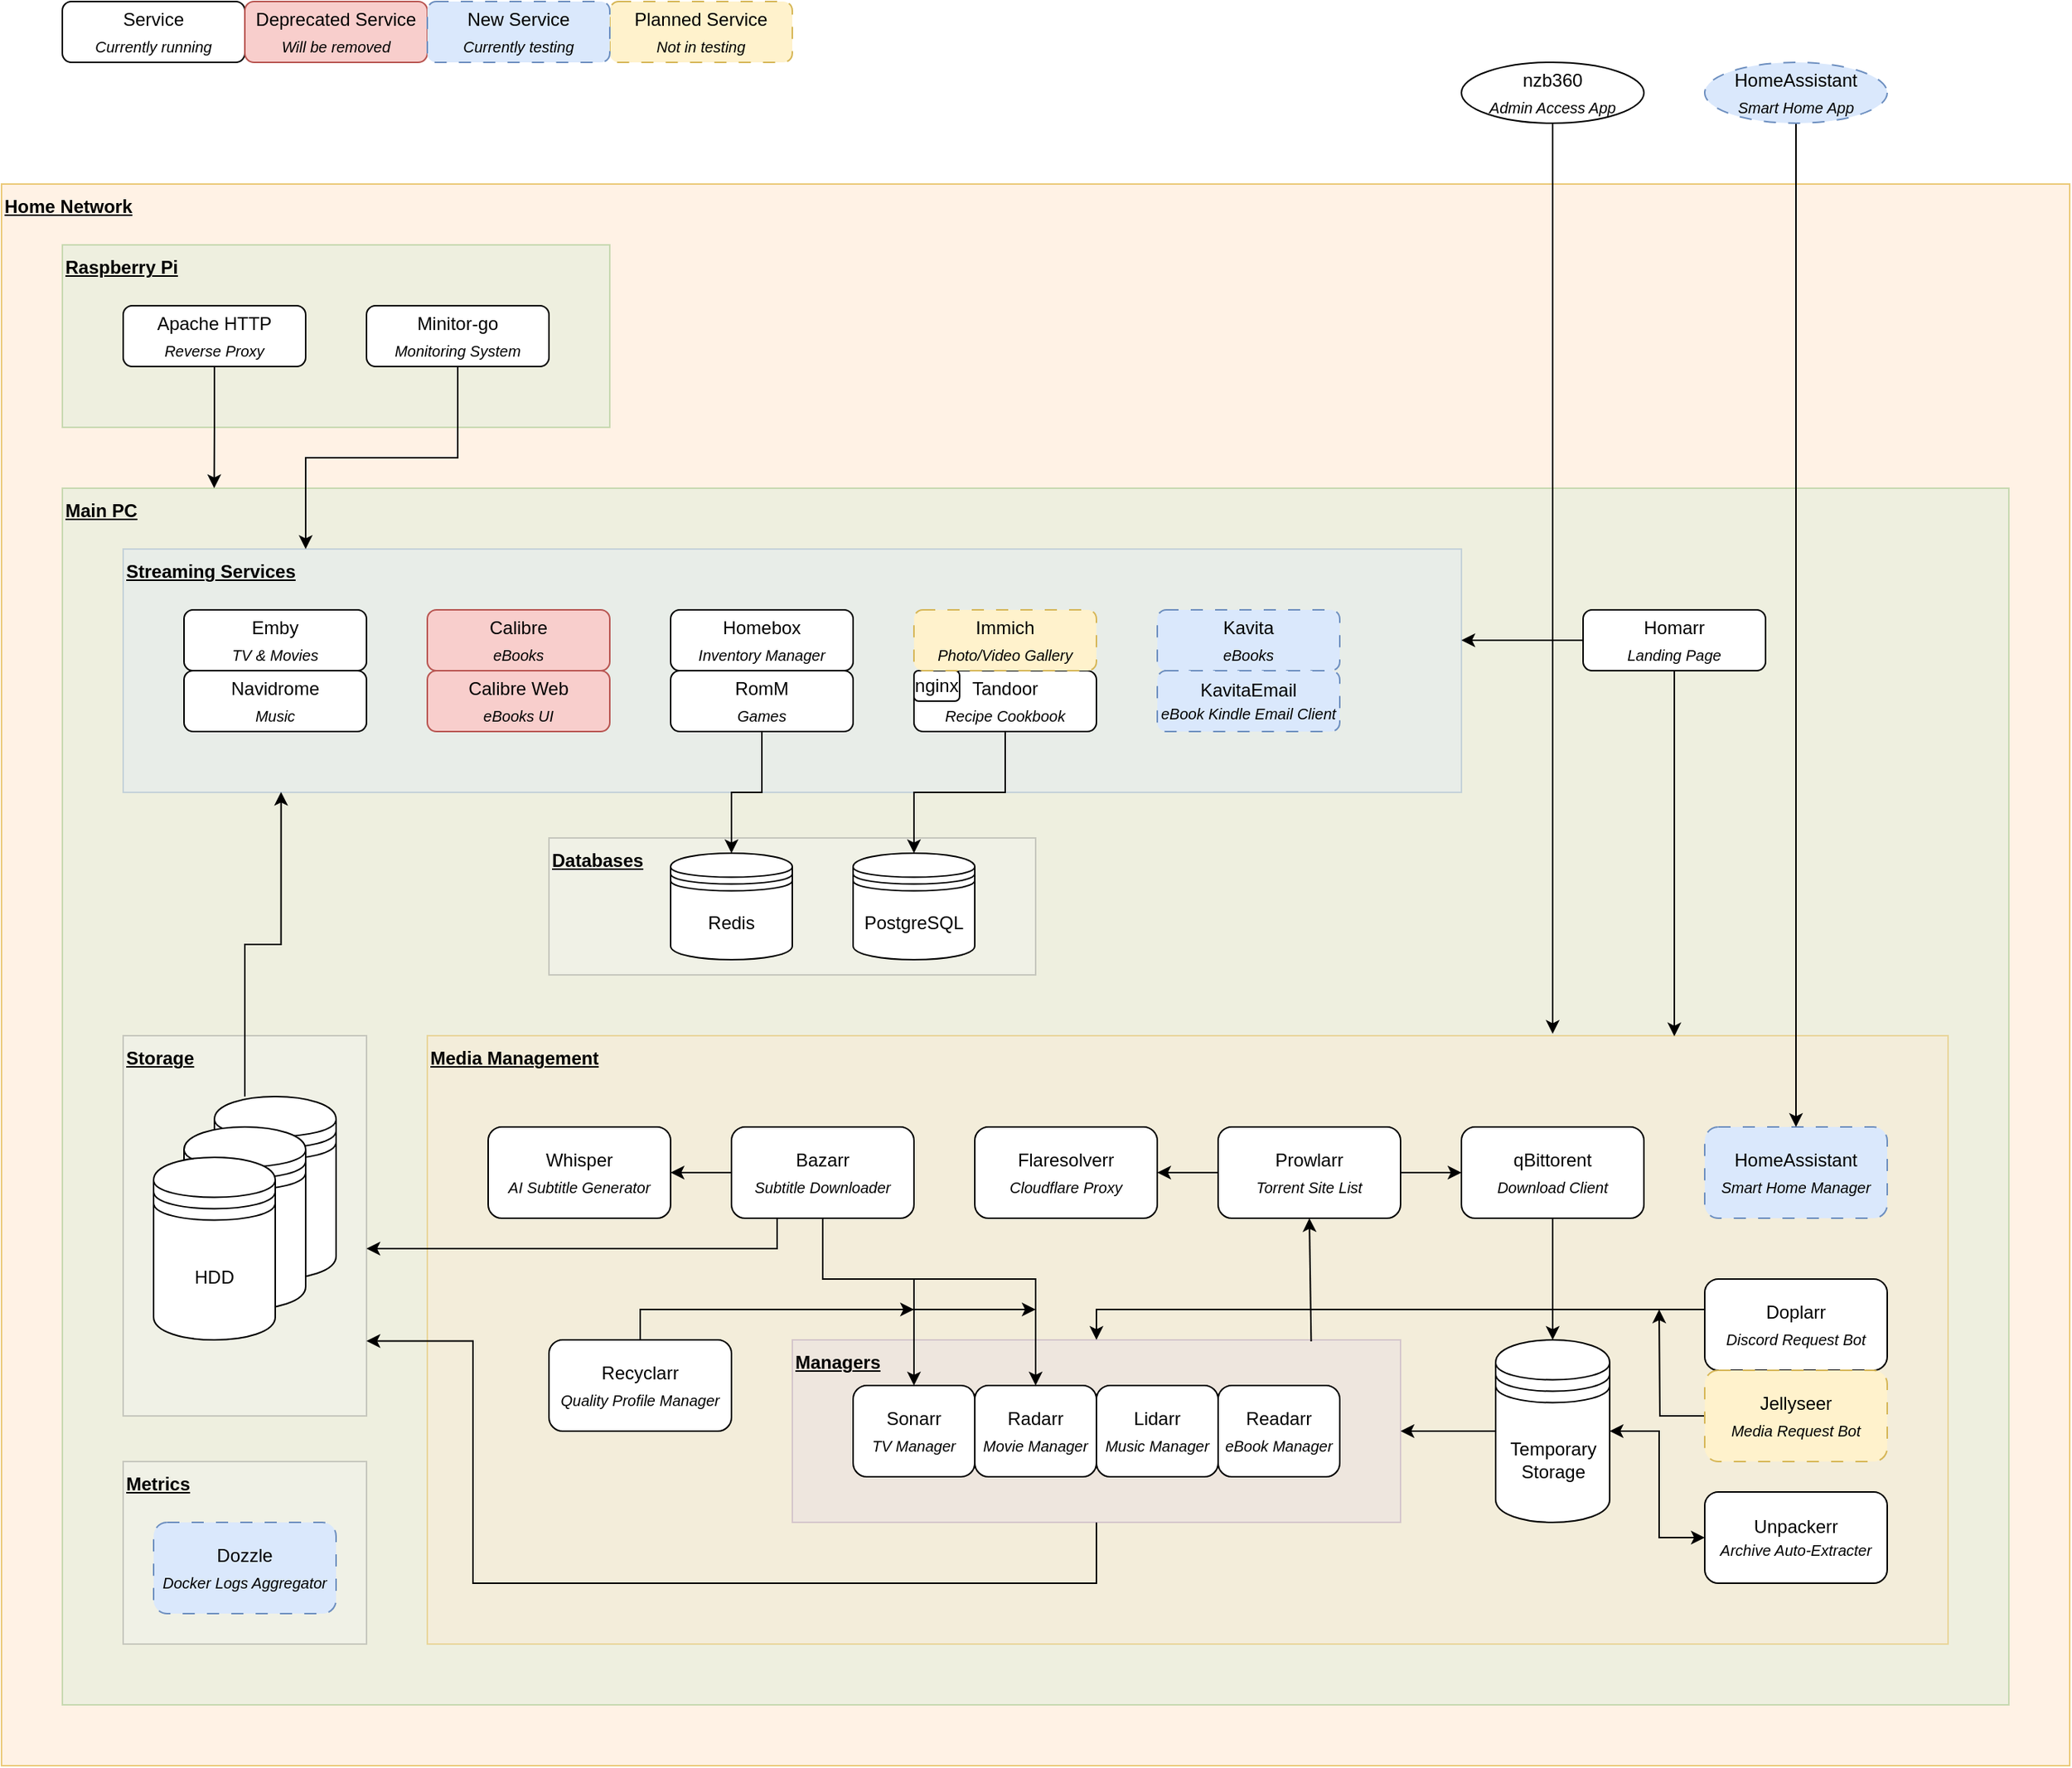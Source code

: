 <mxfile version="22.1.4" type="device">
  <diagram name="Page-1" id="pc7IyndSCSYQQamvQ25E">
    <mxGraphModel dx="1434" dy="746" grid="1" gridSize="10" guides="1" tooltips="1" connect="1" arrows="1" fold="1" page="1" pageScale="1" pageWidth="1169" pageHeight="827" math="0" shadow="0">
      <root>
        <mxCell id="0" />
        <mxCell id="1" parent="0" />
        <mxCell id="ByP5D_G1rsHgrG0Wdw6j-28" value="" style="rounded=0;whiteSpace=wrap;html=1;fillColor=#ffe6cc;strokeColor=#d79b00;opacity=50;" parent="1" vertex="1">
          <mxGeometry x="40" y="120" width="1360" height="1040" as="geometry" />
        </mxCell>
        <mxCell id="ByP5D_G1rsHgrG0Wdw6j-15" value="" style="rounded=0;whiteSpace=wrap;html=1;opacity=40;fillColor=#d5e8d4;strokeColor=#82b366;" parent="1" vertex="1">
          <mxGeometry x="80" y="160" width="360" height="120" as="geometry" />
        </mxCell>
        <mxCell id="6X1RMtc413aK-zR1KFE_-30" value="" style="rounded=0;whiteSpace=wrap;html=1;fillColor=#d5e8d4;strokeColor=#82b366;opacity=40;" parent="1" vertex="1">
          <mxGeometry x="80" y="320" width="1280" height="800" as="geometry" />
        </mxCell>
        <mxCell id="oyaQrTRKLkGkAWCvTF3D-21" value="" style="rounded=0;whiteSpace=wrap;html=1;fillColor=#f5f5f5;fontColor=#333333;strokeColor=#666666;opacity=30;" parent="1" vertex="1">
          <mxGeometry x="120" y="680" width="160" height="250" as="geometry" />
        </mxCell>
        <mxCell id="oyaQrTRKLkGkAWCvTF3D-25" style="edgeStyle=orthogonalEdgeStyle;rounded=0;orthogonalLoop=1;jettySize=auto;html=1;exitX=0.25;exitY=0;exitDx=0;exitDy=0;entryX=0.118;entryY=0.998;entryDx=0;entryDy=0;exitPerimeter=0;entryPerimeter=0;" parent="1" source="oyaQrTRKLkGkAWCvTF3D-23" target="nFLrENYFJLQG_o7xyKyQ-1" edge="1">
          <mxGeometry relative="1" as="geometry" />
        </mxCell>
        <mxCell id="oyaQrTRKLkGkAWCvTF3D-23" value="" style="shape=datastore;whiteSpace=wrap;html=1;" parent="1" vertex="1">
          <mxGeometry x="180" y="720" width="80" height="120" as="geometry" />
        </mxCell>
        <mxCell id="oyaQrTRKLkGkAWCvTF3D-17" value="" style="shape=datastore;whiteSpace=wrap;html=1;" parent="1" vertex="1">
          <mxGeometry x="160" y="740" width="80" height="120" as="geometry" />
        </mxCell>
        <mxCell id="6X1RMtc413aK-zR1KFE_-32" value="" style="rounded=0;whiteSpace=wrap;html=1;fillColor=#ffe6cc;strokeColor=#d79b00;opacity=30;" parent="1" vertex="1">
          <mxGeometry x="320" y="680" width="1000" height="400" as="geometry" />
        </mxCell>
        <mxCell id="nFLrENYFJLQG_o7xyKyQ-1" value="" style="rounded=0;whiteSpace=wrap;html=1;fillColor=#dae8fc;strokeColor=#6c8ebf;fillStyle=auto;gradientColor=none;opacity=30;glass=0;" parent="1" vertex="1">
          <mxGeometry x="120" y="360" width="880" height="160" as="geometry" />
        </mxCell>
        <mxCell id="0rjydeuM3OXjqDoLz8A_-2" value="Navidrome&lt;br&gt;&lt;sub&gt;&lt;i&gt;Music&lt;/i&gt;&lt;/sub&gt;" style="rounded=1;whiteSpace=wrap;html=1;" parent="1" vertex="1">
          <mxGeometry x="160" y="440" width="120" height="40" as="geometry" />
        </mxCell>
        <mxCell id="0rjydeuM3OXjqDoLz8A_-3" value="Kavita&lt;br&gt;&lt;sub&gt;&lt;i&gt;eBooks&lt;/i&gt;&lt;/sub&gt;" style="rounded=1;whiteSpace=wrap;html=1;dashed=1;dashPattern=8 8;fillColor=#dae8fc;strokeColor=#6c8ebf;" parent="1" vertex="1">
          <mxGeometry x="800" y="400" width="120" height="40" as="geometry" />
        </mxCell>
        <mxCell id="0rjydeuM3OXjqDoLz8A_-4" value="Emby&lt;br&gt;&lt;i&gt;&lt;sub&gt;TV &amp;amp; Movies&lt;/sub&gt;&lt;/i&gt;" style="rounded=1;whiteSpace=wrap;html=1;" parent="1" vertex="1">
          <mxGeometry x="160" y="400" width="120" height="40" as="geometry" />
        </mxCell>
        <mxCell id="0rjydeuM3OXjqDoLz8A_-5" value="RomM&lt;br&gt;&lt;sub&gt;&lt;i&gt;Games&lt;/i&gt;&lt;/sub&gt;" style="rounded=1;whiteSpace=wrap;html=1;" parent="1" vertex="1">
          <mxGeometry x="480" y="440" width="120" height="40" as="geometry" />
        </mxCell>
        <mxCell id="nFLrENYFJLQG_o7xyKyQ-4" value="&lt;u&gt;&lt;b&gt;Streaming Services&lt;/b&gt;&lt;/u&gt;" style="text;html=1;strokeColor=none;fillColor=none;align=left;verticalAlign=middle;whiteSpace=wrap;rounded=0;" parent="1" vertex="1">
          <mxGeometry x="120" y="360" width="120" height="30" as="geometry" />
        </mxCell>
        <mxCell id="oyaQrTRKLkGkAWCvTF3D-28" style="edgeStyle=orthogonalEdgeStyle;rounded=0;orthogonalLoop=1;jettySize=auto;html=1;exitX=0.5;exitY=1;exitDx=0;exitDy=0;entryX=1;entryY=0.803;entryDx=0;entryDy=0;entryPerimeter=0;" parent="1" source="oyaQrTRKLkGkAWCvTF3D-5" target="oyaQrTRKLkGkAWCvTF3D-21" edge="1">
          <mxGeometry relative="1" as="geometry">
            <Array as="points">
              <mxPoint x="760" y="1040" />
              <mxPoint x="350" y="1040" />
              <mxPoint x="350" y="881" />
            </Array>
          </mxGeometry>
        </mxCell>
        <mxCell id="oyaQrTRKLkGkAWCvTF3D-5" value="" style="rounded=0;whiteSpace=wrap;html=1;fillColor=#e1d5e7;strokeColor=#9673a6;opacity=30;" parent="1" vertex="1">
          <mxGeometry x="560" y="880" width="400" height="120" as="geometry" />
        </mxCell>
        <mxCell id="nFLrENYFJLQG_o7xyKyQ-7" value="Sonarr&lt;br&gt;&lt;i&gt;&lt;sub&gt;TV Manager&lt;/sub&gt;&lt;/i&gt;" style="rounded=1;whiteSpace=wrap;html=1;" parent="1" vertex="1">
          <mxGeometry x="600" y="910" width="80" height="60" as="geometry" />
        </mxCell>
        <mxCell id="nFLrENYFJLQG_o7xyKyQ-8" value="Radarr&lt;br&gt;&lt;i&gt;&lt;sub&gt;Movie Manager&lt;/sub&gt;&lt;/i&gt;" style="rounded=1;whiteSpace=wrap;html=1;" parent="1" vertex="1">
          <mxGeometry x="680" y="910" width="80" height="60" as="geometry" />
        </mxCell>
        <mxCell id="nFLrENYFJLQG_o7xyKyQ-9" value="Readarr&lt;br&gt;&lt;i&gt;&lt;sub&gt;eBook Manager&lt;/sub&gt;&lt;/i&gt;" style="rounded=1;whiteSpace=wrap;html=1;" parent="1" vertex="1">
          <mxGeometry x="840" y="910" width="80" height="60" as="geometry" />
        </mxCell>
        <mxCell id="nFLrENYFJLQG_o7xyKyQ-10" value="Lidarr&lt;br&gt;&lt;sub&gt;&lt;i&gt;Music Manager&lt;/i&gt;&lt;/sub&gt;" style="rounded=1;whiteSpace=wrap;html=1;" parent="1" vertex="1">
          <mxGeometry x="760" y="910" width="80" height="60" as="geometry" />
        </mxCell>
        <mxCell id="nFLrENYFJLQG_o7xyKyQ-11" value="Bazarr&lt;br&gt;&lt;sub&gt;&lt;i&gt;Subtitle Downloader&lt;/i&gt;&lt;/sub&gt;" style="rounded=1;whiteSpace=wrap;html=1;" parent="1" vertex="1">
          <mxGeometry x="520" y="740" width="120" height="60" as="geometry" />
        </mxCell>
        <mxCell id="oyaQrTRKLkGkAWCvTF3D-35" style="edgeStyle=orthogonalEdgeStyle;rounded=0;orthogonalLoop=1;jettySize=auto;html=1;exitX=0;exitY=0.5;exitDx=0;exitDy=0;entryX=1;entryY=0.5;entryDx=0;entryDy=0;" parent="1" source="nFLrENYFJLQG_o7xyKyQ-12" target="oyaQrTRKLkGkAWCvTF3D-34" edge="1">
          <mxGeometry relative="1" as="geometry" />
        </mxCell>
        <mxCell id="nFLrENYFJLQG_o7xyKyQ-12" value="Prowlarr&lt;br&gt;&lt;sub&gt;&lt;i&gt;Torrent Site List&lt;/i&gt;&lt;/sub&gt;" style="rounded=1;whiteSpace=wrap;html=1;" parent="1" vertex="1">
          <mxGeometry x="840" y="740" width="120" height="60" as="geometry" />
        </mxCell>
        <mxCell id="nFLrENYFJLQG_o7xyKyQ-13" value="Whisper&lt;br&gt;&lt;i&gt;&lt;sub&gt;AI Subtitle Generator&lt;/sub&gt;&lt;/i&gt;" style="rounded=1;whiteSpace=wrap;html=1;" parent="1" vertex="1">
          <mxGeometry x="360" y="740" width="120" height="60" as="geometry" />
        </mxCell>
        <mxCell id="nFLrENYFJLQG_o7xyKyQ-14" value="qBittorent&lt;br&gt;&lt;i&gt;&lt;sub&gt;Download Client&lt;/sub&gt;&lt;/i&gt;" style="rounded=1;whiteSpace=wrap;html=1;" parent="1" vertex="1">
          <mxGeometry x="1000" y="740" width="120" height="60" as="geometry" />
        </mxCell>
        <mxCell id="6X1RMtc413aK-zR1KFE_-15" value="" style="endArrow=classic;html=1;rounded=0;exitX=1;exitY=0.5;exitDx=0;exitDy=0;entryX=0;entryY=0.5;entryDx=0;entryDy=0;" parent="1" source="nFLrENYFJLQG_o7xyKyQ-12" target="nFLrENYFJLQG_o7xyKyQ-14" edge="1">
          <mxGeometry width="50" height="50" relative="1" as="geometry">
            <mxPoint x="850" y="870" as="sourcePoint" />
            <mxPoint x="840" y="740" as="targetPoint" />
          </mxGeometry>
        </mxCell>
        <mxCell id="6X1RMtc413aK-zR1KFE_-29" value="" style="endArrow=classic;html=1;rounded=0;exitX=0;exitY=0.5;exitDx=0;exitDy=0;entryX=1;entryY=0.5;entryDx=0;entryDy=0;" parent="1" source="nFLrENYFJLQG_o7xyKyQ-11" target="nFLrENYFJLQG_o7xyKyQ-13" edge="1">
          <mxGeometry width="50" height="50" relative="1" as="geometry">
            <mxPoint x="420" y="750" as="sourcePoint" />
            <mxPoint x="400" y="770" as="targetPoint" />
          </mxGeometry>
        </mxCell>
        <mxCell id="6X1RMtc413aK-zR1KFE_-31" value="Main PC" style="text;html=1;strokeColor=none;fillColor=none;align=left;verticalAlign=middle;whiteSpace=wrap;rounded=0;fontStyle=5" parent="1" vertex="1">
          <mxGeometry x="80" y="320" width="100" height="30" as="geometry" />
        </mxCell>
        <mxCell id="6X1RMtc413aK-zR1KFE_-33" value="Media Management" style="text;html=1;strokeColor=none;fillColor=none;align=left;verticalAlign=middle;whiteSpace=wrap;rounded=0;fontStyle=5" parent="1" vertex="1">
          <mxGeometry x="320" y="680" width="130" height="30" as="geometry" />
        </mxCell>
        <mxCell id="MZvt10MQMLPbu3KIxgem-8" value="Homarr&lt;br&gt;&lt;i&gt;&lt;sub&gt;Landing Page&lt;/sub&gt;&lt;/i&gt;" style="rounded=1;whiteSpace=wrap;html=1;" parent="1" vertex="1">
          <mxGeometry x="1080" y="400" width="120" height="40" as="geometry" />
        </mxCell>
        <mxCell id="oyaQrTRKLkGkAWCvTF3D-2" value="" style="endArrow=classic;html=1;rounded=0;exitX=0.5;exitY=1;exitDx=0;exitDy=0;entryX=0.5;entryY=0;entryDx=0;entryDy=0;" parent="1" source="nFLrENYFJLQG_o7xyKyQ-14" target="oyaQrTRKLkGkAWCvTF3D-12" edge="1">
          <mxGeometry width="50" height="50" relative="1" as="geometry">
            <mxPoint x="900" y="1090" as="sourcePoint" />
            <mxPoint x="940" y="880" as="targetPoint" />
          </mxGeometry>
        </mxCell>
        <mxCell id="oyaQrTRKLkGkAWCvTF3D-3" value="" style="endArrow=classic;html=1;rounded=0;exitX=0.5;exitY=1;exitDx=0;exitDy=0;entryX=0.5;entryY=0;entryDx=0;entryDy=0;" parent="1" source="nFLrENYFJLQG_o7xyKyQ-11" target="nFLrENYFJLQG_o7xyKyQ-7" edge="1">
          <mxGeometry width="50" height="50" relative="1" as="geometry">
            <mxPoint x="570" y="880" as="sourcePoint" />
            <mxPoint x="620" y="830" as="targetPoint" />
            <Array as="points">
              <mxPoint x="580" y="840" />
              <mxPoint x="640" y="840" />
            </Array>
          </mxGeometry>
        </mxCell>
        <mxCell id="oyaQrTRKLkGkAWCvTF3D-4" value="" style="endArrow=classic;html=1;rounded=0;entryX=0.5;entryY=0;entryDx=0;entryDy=0;exitX=0.5;exitY=1;exitDx=0;exitDy=0;" parent="1" source="nFLrENYFJLQG_o7xyKyQ-11" target="nFLrENYFJLQG_o7xyKyQ-8" edge="1">
          <mxGeometry width="50" height="50" relative="1" as="geometry">
            <mxPoint x="560" y="800" as="sourcePoint" />
            <mxPoint x="650" y="990" as="targetPoint" />
            <Array as="points">
              <mxPoint x="580" y="840" />
              <mxPoint x="600" y="840" />
              <mxPoint x="720" y="840" />
            </Array>
          </mxGeometry>
        </mxCell>
        <mxCell id="oyaQrTRKLkGkAWCvTF3D-7" value="Managers" style="text;html=1;strokeColor=none;fillColor=none;align=left;verticalAlign=middle;whiteSpace=wrap;rounded=0;fontStyle=5" parent="1" vertex="1">
          <mxGeometry x="560" y="880" width="60" height="30" as="geometry" />
        </mxCell>
        <mxCell id="oyaQrTRKLkGkAWCvTF3D-8" value="" style="endArrow=classic;html=1;rounded=0;entryX=0.5;entryY=1;entryDx=0;entryDy=0;exitX=0.853;exitY=0.008;exitDx=0;exitDy=0;exitPerimeter=0;" parent="1" source="oyaQrTRKLkGkAWCvTF3D-5" target="nFLrENYFJLQG_o7xyKyQ-12" edge="1">
          <mxGeometry width="50" height="50" relative="1" as="geometry">
            <mxPoint x="720" y="880" as="sourcePoint" />
            <mxPoint x="770" y="830" as="targetPoint" />
            <Array as="points" />
          </mxGeometry>
        </mxCell>
        <mxCell id="oyaQrTRKLkGkAWCvTF3D-11" value="" style="endArrow=classic;html=1;rounded=0;exitX=0;exitY=0.5;exitDx=0;exitDy=0;entryX=1;entryY=0.5;entryDx=0;entryDy=0;" parent="1" source="oyaQrTRKLkGkAWCvTF3D-12" target="oyaQrTRKLkGkAWCvTF3D-5" edge="1">
          <mxGeometry width="50" height="50" relative="1" as="geometry">
            <mxPoint x="905" y="940" as="sourcePoint" />
            <mxPoint x="910" y="850" as="targetPoint" />
          </mxGeometry>
        </mxCell>
        <mxCell id="oyaQrTRKLkGkAWCvTF3D-12" value="Temporary&lt;br&gt;Storage" style="shape=datastore;whiteSpace=wrap;html=1;" parent="1" vertex="1">
          <mxGeometry x="1022.5" y="880" width="75" height="120" as="geometry" />
        </mxCell>
        <mxCell id="oyaQrTRKLkGkAWCvTF3D-13" value="Tandoor&lt;br&gt;&lt;i&gt;&lt;sub&gt;Recipe Cookbook&lt;/sub&gt;&lt;/i&gt;" style="rounded=1;whiteSpace=wrap;html=1;" parent="1" vertex="1">
          <mxGeometry x="640" y="440" width="120" height="40" as="geometry" />
        </mxCell>
        <mxCell id="oyaQrTRKLkGkAWCvTF3D-14" value="Homebox&lt;br&gt;&lt;i&gt;&lt;sub&gt;Inventory Manager&lt;/sub&gt;&lt;/i&gt;" style="rounded=1;whiteSpace=wrap;html=1;" parent="1" vertex="1">
          <mxGeometry x="480" y="400" width="120" height="40" as="geometry" />
        </mxCell>
        <mxCell id="0rjydeuM3OXjqDoLz8A_-1" value="HDD" style="shape=datastore;whiteSpace=wrap;html=1;" parent="1" vertex="1">
          <mxGeometry x="140" y="760" width="80" height="120" as="geometry" />
        </mxCell>
        <mxCell id="oyaQrTRKLkGkAWCvTF3D-29" style="edgeStyle=orthogonalEdgeStyle;rounded=0;orthogonalLoop=1;jettySize=auto;html=1;exitX=0.25;exitY=1;exitDx=0;exitDy=0;entryX=1;entryY=0.56;entryDx=0;entryDy=0;entryPerimeter=0;" parent="1" source="nFLrENYFJLQG_o7xyKyQ-11" target="oyaQrTRKLkGkAWCvTF3D-21" edge="1">
          <mxGeometry relative="1" as="geometry" />
        </mxCell>
        <mxCell id="oyaQrTRKLkGkAWCvTF3D-31" style="edgeStyle=orthogonalEdgeStyle;rounded=0;orthogonalLoop=1;jettySize=auto;html=1;exitX=0;exitY=0.5;exitDx=0;exitDy=0;entryX=1;entryY=0.375;entryDx=0;entryDy=0;entryPerimeter=0;" parent="1" source="MZvt10MQMLPbu3KIxgem-8" target="nFLrENYFJLQG_o7xyKyQ-1" edge="1">
          <mxGeometry relative="1" as="geometry" />
        </mxCell>
        <mxCell id="oyaQrTRKLkGkAWCvTF3D-34" value="Flaresolverr&lt;br&gt;&lt;i&gt;&lt;sub&gt;Cloudflare Proxy&lt;/sub&gt;&lt;/i&gt;" style="rounded=1;whiteSpace=wrap;html=1;" parent="1" vertex="1">
          <mxGeometry x="680" y="740" width="120" height="60" as="geometry" />
        </mxCell>
        <mxCell id="oyaQrTRKLkGkAWCvTF3D-36" style="edgeStyle=orthogonalEdgeStyle;rounded=0;orthogonalLoop=1;jettySize=auto;html=1;exitX=0.5;exitY=1;exitDx=0;exitDy=0;entryX=0.74;entryY=-0.003;entryDx=0;entryDy=0;entryPerimeter=0;" parent="1" source="ByP5D_G1rsHgrG0Wdw6j-4" target="6X1RMtc413aK-zR1KFE_-32" edge="1">
          <mxGeometry relative="1" as="geometry">
            <mxPoint x="1060" y="200" as="sourcePoint" />
          </mxGeometry>
        </mxCell>
        <mxCell id="oyaQrTRKLkGkAWCvTF3D-38" value="Storage" style="text;html=1;strokeColor=none;fillColor=none;align=left;verticalAlign=middle;whiteSpace=wrap;rounded=0;fontStyle=5" parent="1" vertex="1">
          <mxGeometry x="120" y="680" width="60" height="30" as="geometry" />
        </mxCell>
        <mxCell id="ByP5D_G1rsHgrG0Wdw6j-4" value="nzb360&lt;br&gt;&lt;i&gt;&lt;sub&gt;Admin Access App&lt;/sub&gt;&lt;/i&gt;" style="ellipse;whiteSpace=wrap;html=1;" parent="1" vertex="1">
          <mxGeometry x="1000" y="40" width="120" height="40" as="geometry" />
        </mxCell>
        <mxCell id="ByP5D_G1rsHgrG0Wdw6j-5" value="Calibre&lt;br&gt;&lt;i&gt;&lt;sub&gt;eBooks&lt;br&gt;&lt;/sub&gt;&lt;/i&gt;" style="rounded=1;whiteSpace=wrap;html=1;fillColor=#f8cecc;strokeColor=#b85450;" parent="1" vertex="1">
          <mxGeometry x="320" y="400" width="120" height="40" as="geometry" />
        </mxCell>
        <mxCell id="ByP5D_G1rsHgrG0Wdw6j-6" value="Calibre Web&lt;br&gt;&lt;i&gt;&lt;sub&gt;eBooks UI&lt;br&gt;&lt;/sub&gt;&lt;/i&gt;" style="rounded=1;whiteSpace=wrap;html=1;fillColor=#f8cecc;strokeColor=#b85450;" parent="1" vertex="1">
          <mxGeometry x="320" y="440" width="120" height="40" as="geometry" />
        </mxCell>
        <mxCell id="ByP5D_G1rsHgrG0Wdw6j-7" value="HomeAssistant&lt;br&gt;&lt;i&gt;&lt;sub&gt;Smart Home Manager&lt;/sub&gt;&lt;/i&gt;" style="rounded=1;whiteSpace=wrap;html=1;dashed=1;dashPattern=8 8;fillColor=#dae8fc;strokeColor=#6c8ebf;" parent="1" vertex="1">
          <mxGeometry x="1160" y="740" width="120" height="60" as="geometry" />
        </mxCell>
        <mxCell id="ByP5D_G1rsHgrG0Wdw6j-12" style="edgeStyle=orthogonalEdgeStyle;rounded=0;orthogonalLoop=1;jettySize=auto;html=1;exitX=0.5;exitY=1;exitDx=0;exitDy=0;entryX=0.5;entryY=0;entryDx=0;entryDy=0;" parent="1" source="ByP5D_G1rsHgrG0Wdw6j-11" target="ByP5D_G1rsHgrG0Wdw6j-7" edge="1">
          <mxGeometry relative="1" as="geometry">
            <mxPoint x="1220" y="200" as="sourcePoint" />
          </mxGeometry>
        </mxCell>
        <mxCell id="ByP5D_G1rsHgrG0Wdw6j-11" value="HomeAssistant&lt;br&gt;&lt;i&gt;&lt;sub&gt;Smart Home App&lt;/sub&gt;&lt;/i&gt;" style="ellipse;whiteSpace=wrap;html=1;dashed=1;dashPattern=8 8;fillColor=#dae8fc;strokeColor=#6c8ebf;" parent="1" vertex="1">
          <mxGeometry x="1160" y="40" width="120" height="40" as="geometry" />
        </mxCell>
        <mxCell id="ByP5D_G1rsHgrG0Wdw6j-16" value="Raspberry Pi" style="text;html=1;strokeColor=none;fillColor=none;align=left;verticalAlign=middle;whiteSpace=wrap;rounded=0;fontStyle=5" parent="1" vertex="1">
          <mxGeometry x="80" y="160" width="90" height="30" as="geometry" />
        </mxCell>
        <mxCell id="ByP5D_G1rsHgrG0Wdw6j-17" value="nginx" style="rounded=1;whiteSpace=wrap;html=1;" parent="1" vertex="1">
          <mxGeometry x="640" y="440" width="30" height="20" as="geometry" />
        </mxCell>
        <mxCell id="ByP5D_G1rsHgrG0Wdw6j-18" value="Apache HTTP&lt;br&gt;&lt;i&gt;&lt;sub&gt;Reverse Proxy&lt;/sub&gt;&lt;/i&gt;" style="rounded=1;whiteSpace=wrap;html=1;" parent="1" vertex="1">
          <mxGeometry x="120" y="200" width="120" height="40" as="geometry" />
        </mxCell>
        <mxCell id="ByP5D_G1rsHgrG0Wdw6j-21" style="edgeStyle=orthogonalEdgeStyle;rounded=0;orthogonalLoop=1;jettySize=auto;html=1;exitX=0.5;exitY=1;exitDx=0;exitDy=0;entryX=1;entryY=0;entryDx=0;entryDy=0;" parent="1" source="ByP5D_G1rsHgrG0Wdw6j-19" target="nFLrENYFJLQG_o7xyKyQ-4" edge="1">
          <mxGeometry relative="1" as="geometry" />
        </mxCell>
        <mxCell id="ByP5D_G1rsHgrG0Wdw6j-26" value="" style="rounded=0;whiteSpace=wrap;html=1;fillColor=#f5f5f5;fontColor=#333333;strokeColor=#666666;opacity=30;" parent="1" vertex="1">
          <mxGeometry x="400" y="550" width="320" height="90" as="geometry" />
        </mxCell>
        <mxCell id="ByP5D_G1rsHgrG0Wdw6j-19" value="Minitor-go&lt;br&gt;&lt;i&gt;&lt;sub&gt;Monitoring System&lt;/sub&gt;&lt;/i&gt;" style="rounded=1;whiteSpace=wrap;html=1;" parent="1" vertex="1">
          <mxGeometry x="280" y="200" width="120" height="40" as="geometry" />
        </mxCell>
        <mxCell id="ByP5D_G1rsHgrG0Wdw6j-22" style="edgeStyle=orthogonalEdgeStyle;rounded=0;orthogonalLoop=1;jettySize=auto;html=1;exitX=0.5;exitY=1;exitDx=0;exitDy=0;entryX=0.078;entryY=0;entryDx=0;entryDy=0;entryPerimeter=0;" parent="1" source="ByP5D_G1rsHgrG0Wdw6j-18" target="6X1RMtc413aK-zR1KFE_-30" edge="1">
          <mxGeometry relative="1" as="geometry" />
        </mxCell>
        <mxCell id="ByP5D_G1rsHgrG0Wdw6j-30" style="edgeStyle=orthogonalEdgeStyle;rounded=0;orthogonalLoop=1;jettySize=auto;html=1;exitX=0.5;exitY=1;exitDx=0;exitDy=0;entryX=0.5;entryY=0;entryDx=0;entryDy=0;" parent="1" source="0rjydeuM3OXjqDoLz8A_-5" target="ByP5D_G1rsHgrG0Wdw6j-14" edge="1">
          <mxGeometry relative="1" as="geometry" />
        </mxCell>
        <mxCell id="ByP5D_G1rsHgrG0Wdw6j-31" style="edgeStyle=orthogonalEdgeStyle;rounded=0;orthogonalLoop=1;jettySize=auto;html=1;exitX=0.5;exitY=1;exitDx=0;exitDy=0;entryX=0.5;entryY=0;entryDx=0;entryDy=0;" parent="1" source="oyaQrTRKLkGkAWCvTF3D-13" target="ByP5D_G1rsHgrG0Wdw6j-25" edge="1">
          <mxGeometry relative="1" as="geometry" />
        </mxCell>
        <mxCell id="ByP5D_G1rsHgrG0Wdw6j-27" value="&lt;b&gt;&lt;u&gt;Databases&lt;/u&gt;&lt;/b&gt;" style="text;html=1;strokeColor=none;fillColor=none;align=left;verticalAlign=middle;whiteSpace=wrap;rounded=0;" parent="1" vertex="1">
          <mxGeometry x="400" y="550" width="60" height="30" as="geometry" />
        </mxCell>
        <mxCell id="ByP5D_G1rsHgrG0Wdw6j-29" value="&lt;b&gt;&lt;u&gt;Home Network&lt;/u&gt;&lt;/b&gt;" style="text;html=1;strokeColor=none;fillColor=none;align=left;verticalAlign=middle;whiteSpace=wrap;rounded=0;" parent="1" vertex="1">
          <mxGeometry x="40" y="120" width="90" height="30" as="geometry" />
        </mxCell>
        <mxCell id="ByP5D_G1rsHgrG0Wdw6j-25" value="PostgreSQL" style="shape=datastore;whiteSpace=wrap;html=1;" parent="1" vertex="1">
          <mxGeometry x="600" y="560" width="80" height="70" as="geometry" />
        </mxCell>
        <mxCell id="ByP5D_G1rsHgrG0Wdw6j-14" value="Redis" style="shape=datastore;whiteSpace=wrap;html=1;" parent="1" vertex="1">
          <mxGeometry x="480" y="560" width="80" height="70" as="geometry" />
        </mxCell>
        <mxCell id="ByP5D_G1rsHgrG0Wdw6j-33" value="KavitaEmail&lt;br&gt;&lt;span style=&quot;font-size: 10px;&quot;&gt;&lt;i&gt;eBook Kindle Email Client&lt;/i&gt;&lt;/span&gt;" style="rounded=1;whiteSpace=wrap;html=1;dashed=1;dashPattern=8 8;fillColor=#dae8fc;strokeColor=#6c8ebf;" parent="1" vertex="1">
          <mxGeometry x="800" y="440" width="120" height="40" as="geometry" />
        </mxCell>
        <mxCell id="ByP5D_G1rsHgrG0Wdw6j-34" value="Immich&lt;br&gt;&lt;sub&gt;&lt;i&gt;Photo/Video Gallery&lt;/i&gt;&lt;/sub&gt;" style="rounded=1;whiteSpace=wrap;html=1;dashed=1;dashPattern=8 8;fillColor=#fff2cc;strokeColor=#d6b656;" parent="1" vertex="1">
          <mxGeometry x="640" y="400" width="120" height="40" as="geometry" />
        </mxCell>
        <mxCell id="ByP5D_G1rsHgrG0Wdw6j-42" style="edgeStyle=orthogonalEdgeStyle;rounded=0;orthogonalLoop=1;jettySize=auto;html=1;exitX=0;exitY=0.5;exitDx=0;exitDy=0;entryX=0.5;entryY=0;entryDx=0;entryDy=0;" parent="1" source="ByP5D_G1rsHgrG0Wdw6j-35" target="oyaQrTRKLkGkAWCvTF3D-5" edge="1">
          <mxGeometry relative="1" as="geometry">
            <Array as="points">
              <mxPoint x="1160" y="860" />
              <mxPoint x="760" y="860" />
            </Array>
          </mxGeometry>
        </mxCell>
        <mxCell id="ByP5D_G1rsHgrG0Wdw6j-35" value="Doplarr&lt;br&gt;&lt;i&gt;&lt;sub&gt;Discord Request Bot&lt;/sub&gt;&lt;/i&gt;" style="rounded=1;whiteSpace=wrap;html=1;" parent="1" vertex="1">
          <mxGeometry x="1160" y="840" width="120" height="60" as="geometry" />
        </mxCell>
        <mxCell id="beeUFlDvooX-L1BY4JcO-3" style="edgeStyle=orthogonalEdgeStyle;rounded=0;orthogonalLoop=1;jettySize=auto;html=1;exitX=0.5;exitY=0;exitDx=0;exitDy=0;" parent="1" source="ByP5D_G1rsHgrG0Wdw6j-36" edge="1">
          <mxGeometry relative="1" as="geometry">
            <mxPoint x="640.0" y="860" as="targetPoint" />
            <Array as="points">
              <mxPoint x="460" y="860" />
            </Array>
          </mxGeometry>
        </mxCell>
        <mxCell id="beeUFlDvooX-L1BY4JcO-4" style="edgeStyle=orthogonalEdgeStyle;rounded=0;orthogonalLoop=1;jettySize=auto;html=1;exitX=0.5;exitY=0;exitDx=0;exitDy=0;" parent="1" source="ByP5D_G1rsHgrG0Wdw6j-36" edge="1">
          <mxGeometry relative="1" as="geometry">
            <mxPoint x="720.0" y="860" as="targetPoint" />
            <Array as="points">
              <mxPoint x="460" y="860" />
            </Array>
          </mxGeometry>
        </mxCell>
        <mxCell id="ByP5D_G1rsHgrG0Wdw6j-36" value="Recyclarr&lt;br&gt;&lt;i&gt;&lt;sub&gt;Quality Profile Manager&lt;/sub&gt;&lt;/i&gt;" style="rounded=1;whiteSpace=wrap;html=1;" parent="1" vertex="1">
          <mxGeometry x="400" y="880" width="120" height="60" as="geometry" />
        </mxCell>
        <mxCell id="ByP5D_G1rsHgrG0Wdw6j-39" value="Unpackerr&lt;br&gt;&lt;span style=&quot;font-size: 10px;&quot;&gt;&lt;i&gt;Archive Auto-Extracter&lt;/i&gt;&lt;/span&gt;" style="rounded=1;whiteSpace=wrap;html=1;" parent="1" vertex="1">
          <mxGeometry x="1160" y="980" width="120" height="60" as="geometry" />
        </mxCell>
        <mxCell id="ByP5D_G1rsHgrG0Wdw6j-40" value="" style="endArrow=classic;startArrow=classic;html=1;rounded=0;exitX=1;exitY=0.5;exitDx=0;exitDy=0;entryX=0;entryY=0.5;entryDx=0;entryDy=0;" parent="1" source="oyaQrTRKLkGkAWCvTF3D-12" target="ByP5D_G1rsHgrG0Wdw6j-39" edge="1">
          <mxGeometry width="50" height="50" relative="1" as="geometry">
            <mxPoint x="590" y="820" as="sourcePoint" />
            <mxPoint x="640" y="770" as="targetPoint" />
            <Array as="points">
              <mxPoint x="1130" y="940" />
              <mxPoint x="1130" y="1010" />
            </Array>
          </mxGeometry>
        </mxCell>
        <mxCell id="ByP5D_G1rsHgrG0Wdw6j-43" style="edgeStyle=orthogonalEdgeStyle;rounded=0;orthogonalLoop=1;jettySize=auto;html=1;exitX=0.5;exitY=1;exitDx=0;exitDy=0;entryX=0.82;entryY=0.001;entryDx=0;entryDy=0;entryPerimeter=0;" parent="1" source="MZvt10MQMLPbu3KIxgem-8" target="6X1RMtc413aK-zR1KFE_-32" edge="1">
          <mxGeometry relative="1" as="geometry" />
        </mxCell>
        <mxCell id="beeUFlDvooX-L1BY4JcO-2" style="edgeStyle=orthogonalEdgeStyle;rounded=0;orthogonalLoop=1;jettySize=auto;html=1;exitX=0;exitY=0.5;exitDx=0;exitDy=0;" parent="1" source="beeUFlDvooX-L1BY4JcO-1" edge="1">
          <mxGeometry relative="1" as="geometry">
            <mxPoint x="1130" y="860" as="targetPoint" />
          </mxGeometry>
        </mxCell>
        <mxCell id="beeUFlDvooX-L1BY4JcO-1" value="Jellyseer&lt;br&gt;&lt;i&gt;&lt;sub&gt;Media Request Bot&lt;/sub&gt;&lt;/i&gt;" style="rounded=1;whiteSpace=wrap;html=1;dashed=1;dashPattern=8 8;fillColor=#fff2cc;strokeColor=#d6b656;fillStyle=solid;" parent="1" vertex="1">
          <mxGeometry x="1160" y="900" width="120" height="60" as="geometry" />
        </mxCell>
        <mxCell id="beeUFlDvooX-L1BY4JcO-5" value="" style="rounded=0;whiteSpace=wrap;html=1;fillColor=#f5f5f5;fontColor=#333333;strokeColor=#666666;opacity=30;" parent="1" vertex="1">
          <mxGeometry x="120" y="960" width="160" height="120" as="geometry" />
        </mxCell>
        <mxCell id="beeUFlDvooX-L1BY4JcO-6" value="&lt;b&gt;&lt;u&gt;Metrics&lt;/u&gt;&lt;/b&gt;" style="text;html=1;strokeColor=none;fillColor=none;align=left;verticalAlign=middle;whiteSpace=wrap;rounded=0;" parent="1" vertex="1">
          <mxGeometry x="120" y="960" width="60" height="30" as="geometry" />
        </mxCell>
        <mxCell id="beeUFlDvooX-L1BY4JcO-7" value="Dozzle&lt;br&gt;&lt;i&gt;&lt;sub&gt;Docker Logs Aggregator&lt;/sub&gt;&lt;/i&gt;" style="rounded=1;whiteSpace=wrap;html=1;fillColor=#dae8fc;strokeColor=#6c8ebf;dashed=1;dashPattern=8 8;" parent="1" vertex="1">
          <mxGeometry x="140" y="1000" width="120" height="60" as="geometry" />
        </mxCell>
        <mxCell id="beeUFlDvooX-L1BY4JcO-8" value="Service&lt;br&gt;&lt;i&gt;&lt;sub&gt;Currently running&lt;/sub&gt;&lt;/i&gt;" style="rounded=1;whiteSpace=wrap;html=1;" parent="1" vertex="1">
          <mxGeometry x="80" width="120" height="40" as="geometry" />
        </mxCell>
        <mxCell id="beeUFlDvooX-L1BY4JcO-9" value="Deprecated Service&lt;br&gt;&lt;i&gt;&lt;sub&gt;Will be removed&lt;br&gt;&lt;/sub&gt;&lt;/i&gt;" style="rounded=1;whiteSpace=wrap;html=1;fillColor=#f8cecc;strokeColor=#b85450;" parent="1" vertex="1">
          <mxGeometry x="200" width="120" height="40" as="geometry" />
        </mxCell>
        <mxCell id="beeUFlDvooX-L1BY4JcO-10" value="Planned Service&lt;br&gt;&lt;i&gt;&lt;sub&gt;Not in testing&lt;/sub&gt;&lt;/i&gt;" style="rounded=1;whiteSpace=wrap;html=1;dashed=1;dashPattern=8 8;fillColor=#fff2cc;strokeColor=#d6b656;" parent="1" vertex="1">
          <mxGeometry x="440" width="120" height="40" as="geometry" />
        </mxCell>
        <mxCell id="beeUFlDvooX-L1BY4JcO-11" value="New Service&lt;br&gt;&lt;sub&gt;&lt;i&gt;Currently testing&lt;/i&gt;&lt;/sub&gt;" style="rounded=1;whiteSpace=wrap;html=1;dashed=1;dashPattern=8 8;fillColor=#dae8fc;strokeColor=#6c8ebf;" parent="1" vertex="1">
          <mxGeometry x="320" width="120" height="40" as="geometry" />
        </mxCell>
      </root>
    </mxGraphModel>
  </diagram>
</mxfile>
